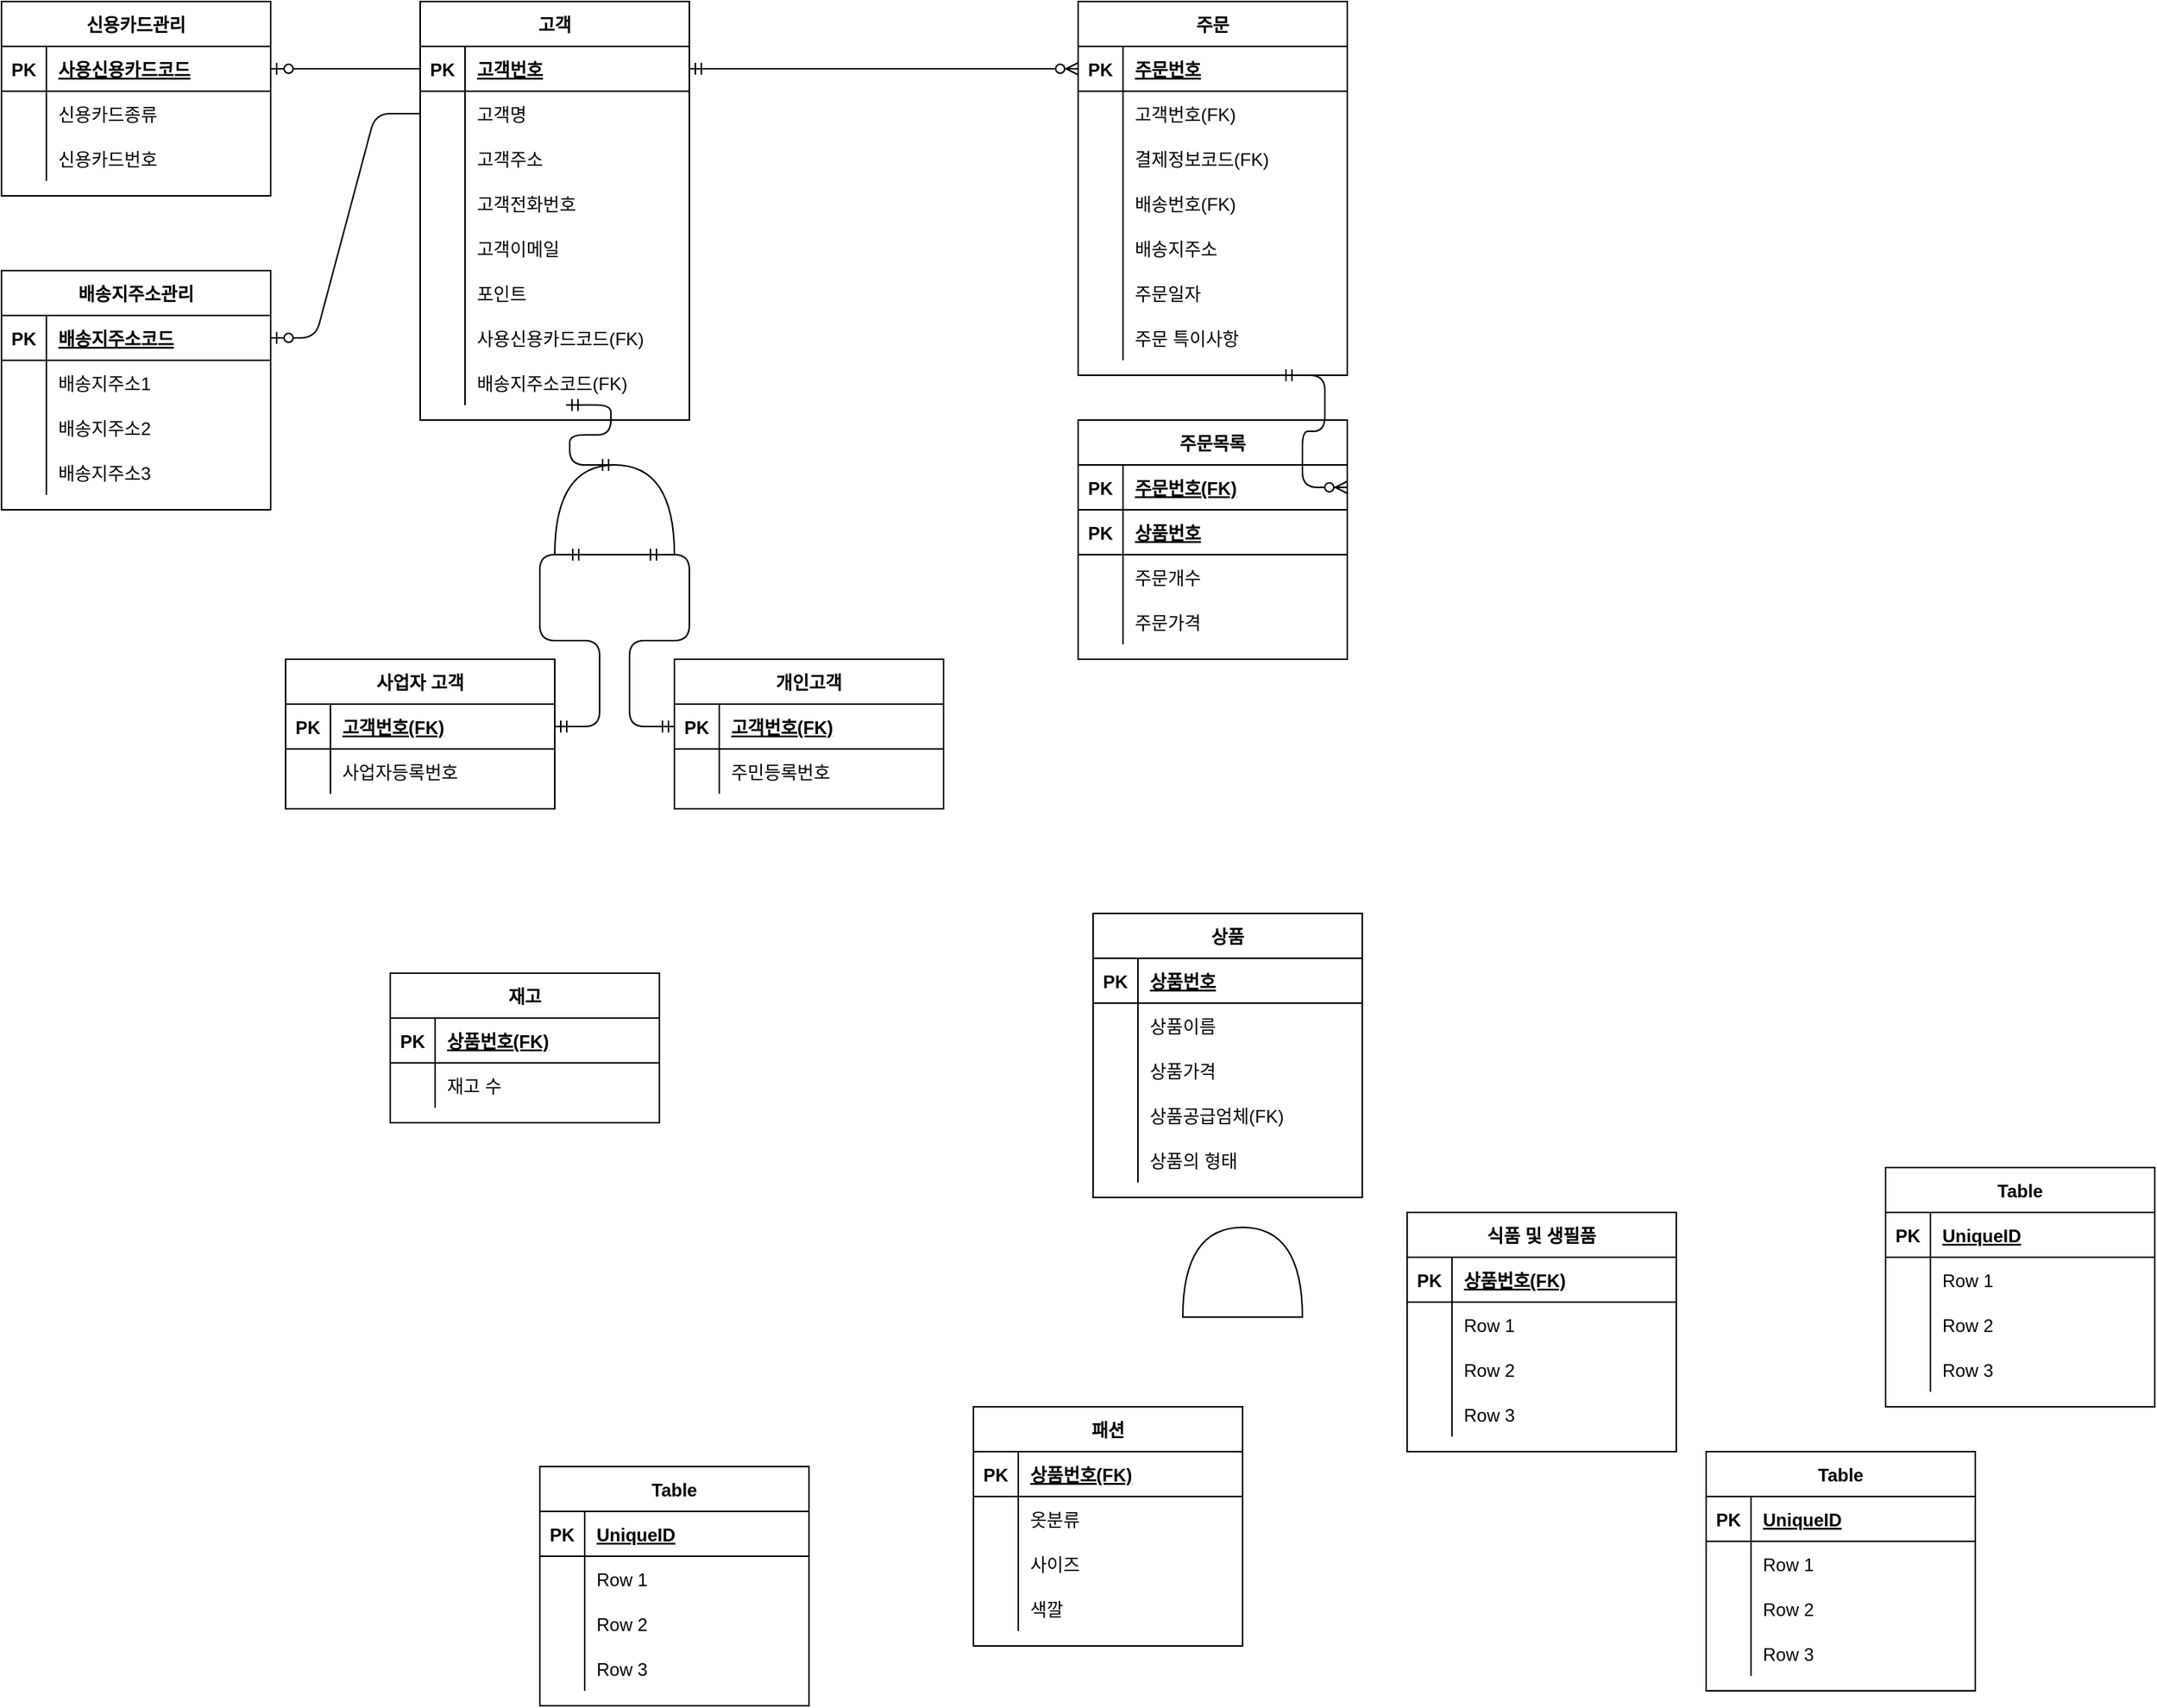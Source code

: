 <mxfile version="14.4.9" type="github">
  <diagram id="R2lEEEUBdFMjLlhIrx00" name="Page-1">
    <mxGraphModel dx="2031" dy="1183" grid="1" gridSize="10" guides="1" tooltips="1" connect="1" arrows="1" fold="1" page="1" pageScale="1" pageWidth="2000" pageHeight="2000" math="0" shadow="0" extFonts="Permanent Marker^https://fonts.googleapis.com/css?family=Permanent+Marker">
      <root>
        <mxCell id="0" />
        <mxCell id="1" parent="0" />
        <mxCell id="BWCBT2D36AkRkxdC_NX2-1" value="고객" style="shape=table;startSize=30;container=1;collapsible=1;childLayout=tableLayout;fixedRows=1;rowLines=0;fontStyle=1;align=center;resizeLast=1;" vertex="1" parent="1">
          <mxGeometry x="410" y="120" width="180" height="280" as="geometry" />
        </mxCell>
        <mxCell id="BWCBT2D36AkRkxdC_NX2-2" value="" style="shape=partialRectangle;collapsible=0;dropTarget=0;pointerEvents=0;fillColor=none;top=0;left=0;bottom=1;right=0;points=[[0,0.5],[1,0.5]];portConstraint=eastwest;" vertex="1" parent="BWCBT2D36AkRkxdC_NX2-1">
          <mxGeometry y="30" width="180" height="30" as="geometry" />
        </mxCell>
        <mxCell id="BWCBT2D36AkRkxdC_NX2-3" value="PK" style="shape=partialRectangle;connectable=0;fillColor=none;top=0;left=0;bottom=0;right=0;fontStyle=1;overflow=hidden;" vertex="1" parent="BWCBT2D36AkRkxdC_NX2-2">
          <mxGeometry width="30" height="30" as="geometry" />
        </mxCell>
        <mxCell id="BWCBT2D36AkRkxdC_NX2-4" value="고객번호" style="shape=partialRectangle;connectable=0;fillColor=none;top=0;left=0;bottom=0;right=0;align=left;spacingLeft=6;fontStyle=5;overflow=hidden;" vertex="1" parent="BWCBT2D36AkRkxdC_NX2-2">
          <mxGeometry x="30" width="150" height="30" as="geometry" />
        </mxCell>
        <mxCell id="BWCBT2D36AkRkxdC_NX2-5" value="" style="shape=partialRectangle;collapsible=0;dropTarget=0;pointerEvents=0;fillColor=none;top=0;left=0;bottom=0;right=0;points=[[0,0.5],[1,0.5]];portConstraint=eastwest;" vertex="1" parent="BWCBT2D36AkRkxdC_NX2-1">
          <mxGeometry y="60" width="180" height="30" as="geometry" />
        </mxCell>
        <mxCell id="BWCBT2D36AkRkxdC_NX2-6" value="" style="shape=partialRectangle;connectable=0;fillColor=none;top=0;left=0;bottom=0;right=0;editable=1;overflow=hidden;" vertex="1" parent="BWCBT2D36AkRkxdC_NX2-5">
          <mxGeometry width="30" height="30" as="geometry" />
        </mxCell>
        <mxCell id="BWCBT2D36AkRkxdC_NX2-7" value="고객명" style="shape=partialRectangle;connectable=0;fillColor=none;top=0;left=0;bottom=0;right=0;align=left;spacingLeft=6;overflow=hidden;" vertex="1" parent="BWCBT2D36AkRkxdC_NX2-5">
          <mxGeometry x="30" width="150" height="30" as="geometry" />
        </mxCell>
        <mxCell id="BWCBT2D36AkRkxdC_NX2-8" value="" style="shape=partialRectangle;collapsible=0;dropTarget=0;pointerEvents=0;fillColor=none;top=0;left=0;bottom=0;right=0;points=[[0,0.5],[1,0.5]];portConstraint=eastwest;" vertex="1" parent="BWCBT2D36AkRkxdC_NX2-1">
          <mxGeometry y="90" width="180" height="30" as="geometry" />
        </mxCell>
        <mxCell id="BWCBT2D36AkRkxdC_NX2-9" value="" style="shape=partialRectangle;connectable=0;fillColor=none;top=0;left=0;bottom=0;right=0;editable=1;overflow=hidden;" vertex="1" parent="BWCBT2D36AkRkxdC_NX2-8">
          <mxGeometry width="30" height="30" as="geometry" />
        </mxCell>
        <mxCell id="BWCBT2D36AkRkxdC_NX2-10" value="고객주소" style="shape=partialRectangle;connectable=0;fillColor=none;top=0;left=0;bottom=0;right=0;align=left;spacingLeft=6;overflow=hidden;" vertex="1" parent="BWCBT2D36AkRkxdC_NX2-8">
          <mxGeometry x="30" width="150" height="30" as="geometry" />
        </mxCell>
        <mxCell id="BWCBT2D36AkRkxdC_NX2-11" value="" style="shape=partialRectangle;collapsible=0;dropTarget=0;pointerEvents=0;fillColor=none;top=0;left=0;bottom=0;right=0;points=[[0,0.5],[1,0.5]];portConstraint=eastwest;" vertex="1" parent="BWCBT2D36AkRkxdC_NX2-1">
          <mxGeometry y="120" width="180" height="30" as="geometry" />
        </mxCell>
        <mxCell id="BWCBT2D36AkRkxdC_NX2-12" value="" style="shape=partialRectangle;connectable=0;fillColor=none;top=0;left=0;bottom=0;right=0;editable=1;overflow=hidden;" vertex="1" parent="BWCBT2D36AkRkxdC_NX2-11">
          <mxGeometry width="30" height="30" as="geometry" />
        </mxCell>
        <mxCell id="BWCBT2D36AkRkxdC_NX2-13" value="고객전화번호" style="shape=partialRectangle;connectable=0;fillColor=none;top=0;left=0;bottom=0;right=0;align=left;spacingLeft=6;overflow=hidden;" vertex="1" parent="BWCBT2D36AkRkxdC_NX2-11">
          <mxGeometry x="30" width="150" height="30" as="geometry" />
        </mxCell>
        <mxCell id="BWCBT2D36AkRkxdC_NX2-23" style="shape=partialRectangle;collapsible=0;dropTarget=0;pointerEvents=0;fillColor=none;top=0;left=0;bottom=0;right=0;points=[[0,0.5],[1,0.5]];portConstraint=eastwest;" vertex="1" parent="BWCBT2D36AkRkxdC_NX2-1">
          <mxGeometry y="150" width="180" height="30" as="geometry" />
        </mxCell>
        <mxCell id="BWCBT2D36AkRkxdC_NX2-24" style="shape=partialRectangle;connectable=0;fillColor=none;top=0;left=0;bottom=0;right=0;editable=1;overflow=hidden;" vertex="1" parent="BWCBT2D36AkRkxdC_NX2-23">
          <mxGeometry width="30" height="30" as="geometry" />
        </mxCell>
        <mxCell id="BWCBT2D36AkRkxdC_NX2-25" value="고객이메일" style="shape=partialRectangle;connectable=0;fillColor=none;top=0;left=0;bottom=0;right=0;align=left;spacingLeft=6;overflow=hidden;" vertex="1" parent="BWCBT2D36AkRkxdC_NX2-23">
          <mxGeometry x="30" width="150" height="30" as="geometry" />
        </mxCell>
        <mxCell id="BWCBT2D36AkRkxdC_NX2-35" style="shape=partialRectangle;collapsible=0;dropTarget=0;pointerEvents=0;fillColor=none;top=0;left=0;bottom=0;right=0;points=[[0,0.5],[1,0.5]];portConstraint=eastwest;" vertex="1" parent="BWCBT2D36AkRkxdC_NX2-1">
          <mxGeometry y="180" width="180" height="30" as="geometry" />
        </mxCell>
        <mxCell id="BWCBT2D36AkRkxdC_NX2-36" style="shape=partialRectangle;connectable=0;fillColor=none;top=0;left=0;bottom=0;right=0;editable=1;overflow=hidden;" vertex="1" parent="BWCBT2D36AkRkxdC_NX2-35">
          <mxGeometry width="30" height="30" as="geometry" />
        </mxCell>
        <mxCell id="BWCBT2D36AkRkxdC_NX2-37" value="포인트" style="shape=partialRectangle;connectable=0;fillColor=none;top=0;left=0;bottom=0;right=0;align=left;spacingLeft=6;overflow=hidden;" vertex="1" parent="BWCBT2D36AkRkxdC_NX2-35">
          <mxGeometry x="30" width="150" height="30" as="geometry" />
        </mxCell>
        <mxCell id="BWCBT2D36AkRkxdC_NX2-32" style="shape=partialRectangle;collapsible=0;dropTarget=0;pointerEvents=0;fillColor=none;top=0;left=0;bottom=0;right=0;points=[[0,0.5],[1,0.5]];portConstraint=eastwest;" vertex="1" parent="BWCBT2D36AkRkxdC_NX2-1">
          <mxGeometry y="210" width="180" height="30" as="geometry" />
        </mxCell>
        <mxCell id="BWCBT2D36AkRkxdC_NX2-33" style="shape=partialRectangle;connectable=0;fillColor=none;top=0;left=0;bottom=0;right=0;editable=1;overflow=hidden;" vertex="1" parent="BWCBT2D36AkRkxdC_NX2-32">
          <mxGeometry width="30" height="30" as="geometry" />
        </mxCell>
        <mxCell id="BWCBT2D36AkRkxdC_NX2-34" value="사용신용카드코드(FK)" style="shape=partialRectangle;connectable=0;fillColor=none;top=0;left=0;bottom=0;right=0;align=left;spacingLeft=6;overflow=hidden;" vertex="1" parent="BWCBT2D36AkRkxdC_NX2-32">
          <mxGeometry x="30" width="150" height="30" as="geometry" />
        </mxCell>
        <mxCell id="BWCBT2D36AkRkxdC_NX2-29" style="shape=partialRectangle;collapsible=0;dropTarget=0;pointerEvents=0;fillColor=none;top=0;left=0;bottom=0;right=0;points=[[0,0.5],[1,0.5]];portConstraint=eastwest;" vertex="1" parent="BWCBT2D36AkRkxdC_NX2-1">
          <mxGeometry y="240" width="180" height="30" as="geometry" />
        </mxCell>
        <mxCell id="BWCBT2D36AkRkxdC_NX2-30" style="shape=partialRectangle;connectable=0;fillColor=none;top=0;left=0;bottom=0;right=0;editable=1;overflow=hidden;" vertex="1" parent="BWCBT2D36AkRkxdC_NX2-29">
          <mxGeometry width="30" height="30" as="geometry" />
        </mxCell>
        <mxCell id="BWCBT2D36AkRkxdC_NX2-31" value="배송지주소코드(FK)" style="shape=partialRectangle;connectable=0;fillColor=none;top=0;left=0;bottom=0;right=0;align=left;spacingLeft=6;overflow=hidden;" vertex="1" parent="BWCBT2D36AkRkxdC_NX2-29">
          <mxGeometry x="30" width="150" height="30" as="geometry" />
        </mxCell>
        <mxCell id="BWCBT2D36AkRkxdC_NX2-38" value="신용카드관리" style="shape=table;startSize=30;container=1;collapsible=1;childLayout=tableLayout;fixedRows=1;rowLines=0;fontStyle=1;align=center;resizeLast=1;" vertex="1" parent="1">
          <mxGeometry x="130" y="120" width="180" height="130" as="geometry" />
        </mxCell>
        <mxCell id="BWCBT2D36AkRkxdC_NX2-39" value="" style="shape=partialRectangle;collapsible=0;dropTarget=0;pointerEvents=0;fillColor=none;top=0;left=0;bottom=1;right=0;points=[[0,0.5],[1,0.5]];portConstraint=eastwest;" vertex="1" parent="BWCBT2D36AkRkxdC_NX2-38">
          <mxGeometry y="30" width="180" height="30" as="geometry" />
        </mxCell>
        <mxCell id="BWCBT2D36AkRkxdC_NX2-40" value="PK" style="shape=partialRectangle;connectable=0;fillColor=none;top=0;left=0;bottom=0;right=0;fontStyle=1;overflow=hidden;" vertex="1" parent="BWCBT2D36AkRkxdC_NX2-39">
          <mxGeometry width="30" height="30" as="geometry" />
        </mxCell>
        <mxCell id="BWCBT2D36AkRkxdC_NX2-41" value="사용신용카드코드" style="shape=partialRectangle;connectable=0;fillColor=none;top=0;left=0;bottom=0;right=0;align=left;spacingLeft=6;fontStyle=5;overflow=hidden;" vertex="1" parent="BWCBT2D36AkRkxdC_NX2-39">
          <mxGeometry x="30" width="150" height="30" as="geometry" />
        </mxCell>
        <mxCell id="BWCBT2D36AkRkxdC_NX2-42" value="" style="shape=partialRectangle;collapsible=0;dropTarget=0;pointerEvents=0;fillColor=none;top=0;left=0;bottom=0;right=0;points=[[0,0.5],[1,0.5]];portConstraint=eastwest;" vertex="1" parent="BWCBT2D36AkRkxdC_NX2-38">
          <mxGeometry y="60" width="180" height="30" as="geometry" />
        </mxCell>
        <mxCell id="BWCBT2D36AkRkxdC_NX2-43" value="" style="shape=partialRectangle;connectable=0;fillColor=none;top=0;left=0;bottom=0;right=0;editable=1;overflow=hidden;" vertex="1" parent="BWCBT2D36AkRkxdC_NX2-42">
          <mxGeometry width="30" height="30" as="geometry" />
        </mxCell>
        <mxCell id="BWCBT2D36AkRkxdC_NX2-44" value="신용카드종류" style="shape=partialRectangle;connectable=0;fillColor=none;top=0;left=0;bottom=0;right=0;align=left;spacingLeft=6;overflow=hidden;" vertex="1" parent="BWCBT2D36AkRkxdC_NX2-42">
          <mxGeometry x="30" width="150" height="30" as="geometry" />
        </mxCell>
        <mxCell id="BWCBT2D36AkRkxdC_NX2-45" value="" style="shape=partialRectangle;collapsible=0;dropTarget=0;pointerEvents=0;fillColor=none;top=0;left=0;bottom=0;right=0;points=[[0,0.5],[1,0.5]];portConstraint=eastwest;" vertex="1" parent="BWCBT2D36AkRkxdC_NX2-38">
          <mxGeometry y="90" width="180" height="30" as="geometry" />
        </mxCell>
        <mxCell id="BWCBT2D36AkRkxdC_NX2-46" value="" style="shape=partialRectangle;connectable=0;fillColor=none;top=0;left=0;bottom=0;right=0;editable=1;overflow=hidden;" vertex="1" parent="BWCBT2D36AkRkxdC_NX2-45">
          <mxGeometry width="30" height="30" as="geometry" />
        </mxCell>
        <mxCell id="BWCBT2D36AkRkxdC_NX2-47" value="신용카드번호" style="shape=partialRectangle;connectable=0;fillColor=none;top=0;left=0;bottom=0;right=0;align=left;spacingLeft=6;overflow=hidden;" vertex="1" parent="BWCBT2D36AkRkxdC_NX2-45">
          <mxGeometry x="30" width="150" height="30" as="geometry" />
        </mxCell>
        <mxCell id="BWCBT2D36AkRkxdC_NX2-52" value="배송지주소관리" style="shape=table;startSize=30;container=1;collapsible=1;childLayout=tableLayout;fixedRows=1;rowLines=0;fontStyle=1;align=center;resizeLast=1;" vertex="1" parent="1">
          <mxGeometry x="130" y="300" width="180" height="160" as="geometry" />
        </mxCell>
        <mxCell id="BWCBT2D36AkRkxdC_NX2-53" value="" style="shape=partialRectangle;collapsible=0;dropTarget=0;pointerEvents=0;fillColor=none;top=0;left=0;bottom=1;right=0;points=[[0,0.5],[1,0.5]];portConstraint=eastwest;" vertex="1" parent="BWCBT2D36AkRkxdC_NX2-52">
          <mxGeometry y="30" width="180" height="30" as="geometry" />
        </mxCell>
        <mxCell id="BWCBT2D36AkRkxdC_NX2-54" value="PK" style="shape=partialRectangle;connectable=0;fillColor=none;top=0;left=0;bottom=0;right=0;fontStyle=1;overflow=hidden;" vertex="1" parent="BWCBT2D36AkRkxdC_NX2-53">
          <mxGeometry width="30" height="30" as="geometry" />
        </mxCell>
        <mxCell id="BWCBT2D36AkRkxdC_NX2-55" value="배송지주소코드" style="shape=partialRectangle;connectable=0;fillColor=none;top=0;left=0;bottom=0;right=0;align=left;spacingLeft=6;fontStyle=5;overflow=hidden;" vertex="1" parent="BWCBT2D36AkRkxdC_NX2-53">
          <mxGeometry x="30" width="150" height="30" as="geometry" />
        </mxCell>
        <mxCell id="BWCBT2D36AkRkxdC_NX2-56" value="" style="shape=partialRectangle;collapsible=0;dropTarget=0;pointerEvents=0;fillColor=none;top=0;left=0;bottom=0;right=0;points=[[0,0.5],[1,0.5]];portConstraint=eastwest;" vertex="1" parent="BWCBT2D36AkRkxdC_NX2-52">
          <mxGeometry y="60" width="180" height="30" as="geometry" />
        </mxCell>
        <mxCell id="BWCBT2D36AkRkxdC_NX2-57" value="" style="shape=partialRectangle;connectable=0;fillColor=none;top=0;left=0;bottom=0;right=0;editable=1;overflow=hidden;" vertex="1" parent="BWCBT2D36AkRkxdC_NX2-56">
          <mxGeometry width="30" height="30" as="geometry" />
        </mxCell>
        <mxCell id="BWCBT2D36AkRkxdC_NX2-58" value="배송지주소1" style="shape=partialRectangle;connectable=0;fillColor=none;top=0;left=0;bottom=0;right=0;align=left;spacingLeft=6;overflow=hidden;" vertex="1" parent="BWCBT2D36AkRkxdC_NX2-56">
          <mxGeometry x="30" width="150" height="30" as="geometry" />
        </mxCell>
        <mxCell id="BWCBT2D36AkRkxdC_NX2-59" value="" style="shape=partialRectangle;collapsible=0;dropTarget=0;pointerEvents=0;fillColor=none;top=0;left=0;bottom=0;right=0;points=[[0,0.5],[1,0.5]];portConstraint=eastwest;" vertex="1" parent="BWCBT2D36AkRkxdC_NX2-52">
          <mxGeometry y="90" width="180" height="30" as="geometry" />
        </mxCell>
        <mxCell id="BWCBT2D36AkRkxdC_NX2-60" value="" style="shape=partialRectangle;connectable=0;fillColor=none;top=0;left=0;bottom=0;right=0;editable=1;overflow=hidden;" vertex="1" parent="BWCBT2D36AkRkxdC_NX2-59">
          <mxGeometry width="30" height="30" as="geometry" />
        </mxCell>
        <mxCell id="BWCBT2D36AkRkxdC_NX2-61" value="배송지주소2" style="shape=partialRectangle;connectable=0;fillColor=none;top=0;left=0;bottom=0;right=0;align=left;spacingLeft=6;overflow=hidden;" vertex="1" parent="BWCBT2D36AkRkxdC_NX2-59">
          <mxGeometry x="30" width="150" height="30" as="geometry" />
        </mxCell>
        <mxCell id="BWCBT2D36AkRkxdC_NX2-62" value="" style="shape=partialRectangle;collapsible=0;dropTarget=0;pointerEvents=0;fillColor=none;top=0;left=0;bottom=0;right=0;points=[[0,0.5],[1,0.5]];portConstraint=eastwest;" vertex="1" parent="BWCBT2D36AkRkxdC_NX2-52">
          <mxGeometry y="120" width="180" height="30" as="geometry" />
        </mxCell>
        <mxCell id="BWCBT2D36AkRkxdC_NX2-63" value="" style="shape=partialRectangle;connectable=0;fillColor=none;top=0;left=0;bottom=0;right=0;editable=1;overflow=hidden;" vertex="1" parent="BWCBT2D36AkRkxdC_NX2-62">
          <mxGeometry width="30" height="30" as="geometry" />
        </mxCell>
        <mxCell id="BWCBT2D36AkRkxdC_NX2-64" value="배송지주소3" style="shape=partialRectangle;connectable=0;fillColor=none;top=0;left=0;bottom=0;right=0;align=left;spacingLeft=6;overflow=hidden;" vertex="1" parent="BWCBT2D36AkRkxdC_NX2-62">
          <mxGeometry x="30" width="150" height="30" as="geometry" />
        </mxCell>
        <mxCell id="BWCBT2D36AkRkxdC_NX2-65" value="" style="edgeStyle=entityRelationEdgeStyle;fontSize=12;html=1;endArrow=ERzeroToOne;endFill=1;entryX=1;entryY=0.5;entryDx=0;entryDy=0;exitX=0;exitY=0.5;exitDx=0;exitDy=0;" edge="1" parent="1" source="BWCBT2D36AkRkxdC_NX2-5" target="BWCBT2D36AkRkxdC_NX2-53">
          <mxGeometry width="100" height="100" relative="1" as="geometry">
            <mxPoint x="340" y="530" as="sourcePoint" />
            <mxPoint x="440" y="430" as="targetPoint" />
          </mxGeometry>
        </mxCell>
        <mxCell id="BWCBT2D36AkRkxdC_NX2-66" value="" style="edgeStyle=entityRelationEdgeStyle;fontSize=12;html=1;endArrow=ERzeroToOne;endFill=1;entryX=1;entryY=0.5;entryDx=0;entryDy=0;exitX=0;exitY=0.5;exitDx=0;exitDy=0;" edge="1" parent="1" source="BWCBT2D36AkRkxdC_NX2-2" target="BWCBT2D36AkRkxdC_NX2-39">
          <mxGeometry width="100" height="100" relative="1" as="geometry">
            <mxPoint x="750" y="470" as="sourcePoint" />
            <mxPoint x="850" y="370" as="targetPoint" />
          </mxGeometry>
        </mxCell>
        <mxCell id="BWCBT2D36AkRkxdC_NX2-67" value="" style="shape=or;whiteSpace=wrap;html=1;rotation=-90;" vertex="1" parent="1">
          <mxGeometry x="510" y="420" width="60" height="80" as="geometry" />
        </mxCell>
        <mxCell id="BWCBT2D36AkRkxdC_NX2-68" value="개인고객" style="shape=table;startSize=30;container=1;collapsible=1;childLayout=tableLayout;fixedRows=1;rowLines=0;fontStyle=1;align=center;resizeLast=1;" vertex="1" parent="1">
          <mxGeometry x="580" y="560" width="180" height="100" as="geometry" />
        </mxCell>
        <mxCell id="BWCBT2D36AkRkxdC_NX2-69" value="" style="shape=partialRectangle;collapsible=0;dropTarget=0;pointerEvents=0;fillColor=none;top=0;left=0;bottom=1;right=0;points=[[0,0.5],[1,0.5]];portConstraint=eastwest;" vertex="1" parent="BWCBT2D36AkRkxdC_NX2-68">
          <mxGeometry y="30" width="180" height="30" as="geometry" />
        </mxCell>
        <mxCell id="BWCBT2D36AkRkxdC_NX2-70" value="PK" style="shape=partialRectangle;connectable=0;fillColor=none;top=0;left=0;bottom=0;right=0;fontStyle=1;overflow=hidden;" vertex="1" parent="BWCBT2D36AkRkxdC_NX2-69">
          <mxGeometry width="30" height="30" as="geometry" />
        </mxCell>
        <mxCell id="BWCBT2D36AkRkxdC_NX2-71" value="고객번호(FK)" style="shape=partialRectangle;connectable=0;fillColor=none;top=0;left=0;bottom=0;right=0;align=left;spacingLeft=6;fontStyle=5;overflow=hidden;" vertex="1" parent="BWCBT2D36AkRkxdC_NX2-69">
          <mxGeometry x="30" width="150" height="30" as="geometry" />
        </mxCell>
        <mxCell id="BWCBT2D36AkRkxdC_NX2-72" value="" style="shape=partialRectangle;collapsible=0;dropTarget=0;pointerEvents=0;fillColor=none;top=0;left=0;bottom=0;right=0;points=[[0,0.5],[1,0.5]];portConstraint=eastwest;" vertex="1" parent="BWCBT2D36AkRkxdC_NX2-68">
          <mxGeometry y="60" width="180" height="30" as="geometry" />
        </mxCell>
        <mxCell id="BWCBT2D36AkRkxdC_NX2-73" value="" style="shape=partialRectangle;connectable=0;fillColor=none;top=0;left=0;bottom=0;right=0;editable=1;overflow=hidden;" vertex="1" parent="BWCBT2D36AkRkxdC_NX2-72">
          <mxGeometry width="30" height="30" as="geometry" />
        </mxCell>
        <mxCell id="BWCBT2D36AkRkxdC_NX2-74" value="주민등록번호" style="shape=partialRectangle;connectable=0;fillColor=none;top=0;left=0;bottom=0;right=0;align=left;spacingLeft=6;overflow=hidden;" vertex="1" parent="BWCBT2D36AkRkxdC_NX2-72">
          <mxGeometry x="30" width="150" height="30" as="geometry" />
        </mxCell>
        <mxCell id="BWCBT2D36AkRkxdC_NX2-81" value="사업자 고객" style="shape=table;startSize=30;container=1;collapsible=1;childLayout=tableLayout;fixedRows=1;rowLines=0;fontStyle=1;align=center;resizeLast=1;" vertex="1" parent="1">
          <mxGeometry x="320" y="560" width="180" height="100" as="geometry" />
        </mxCell>
        <mxCell id="BWCBT2D36AkRkxdC_NX2-82" value="" style="shape=partialRectangle;collapsible=0;dropTarget=0;pointerEvents=0;fillColor=none;top=0;left=0;bottom=1;right=0;points=[[0,0.5],[1,0.5]];portConstraint=eastwest;" vertex="1" parent="BWCBT2D36AkRkxdC_NX2-81">
          <mxGeometry y="30" width="180" height="30" as="geometry" />
        </mxCell>
        <mxCell id="BWCBT2D36AkRkxdC_NX2-83" value="PK" style="shape=partialRectangle;connectable=0;fillColor=none;top=0;left=0;bottom=0;right=0;fontStyle=1;overflow=hidden;" vertex="1" parent="BWCBT2D36AkRkxdC_NX2-82">
          <mxGeometry width="30" height="30" as="geometry" />
        </mxCell>
        <mxCell id="BWCBT2D36AkRkxdC_NX2-84" value="고객번호(FK)" style="shape=partialRectangle;connectable=0;fillColor=none;top=0;left=0;bottom=0;right=0;align=left;spacingLeft=6;fontStyle=5;overflow=hidden;" vertex="1" parent="BWCBT2D36AkRkxdC_NX2-82">
          <mxGeometry x="30" width="150" height="30" as="geometry" />
        </mxCell>
        <mxCell id="BWCBT2D36AkRkxdC_NX2-85" value="" style="shape=partialRectangle;collapsible=0;dropTarget=0;pointerEvents=0;fillColor=none;top=0;left=0;bottom=0;right=0;points=[[0,0.5],[1,0.5]];portConstraint=eastwest;" vertex="1" parent="BWCBT2D36AkRkxdC_NX2-81">
          <mxGeometry y="60" width="180" height="30" as="geometry" />
        </mxCell>
        <mxCell id="BWCBT2D36AkRkxdC_NX2-86" value="" style="shape=partialRectangle;connectable=0;fillColor=none;top=0;left=0;bottom=0;right=0;editable=1;overflow=hidden;" vertex="1" parent="BWCBT2D36AkRkxdC_NX2-85">
          <mxGeometry width="30" height="30" as="geometry" />
        </mxCell>
        <mxCell id="BWCBT2D36AkRkxdC_NX2-87" value="사업자등록번호" style="shape=partialRectangle;connectable=0;fillColor=none;top=0;left=0;bottom=0;right=0;align=left;spacingLeft=6;overflow=hidden;" vertex="1" parent="BWCBT2D36AkRkxdC_NX2-85">
          <mxGeometry x="30" width="150" height="30" as="geometry" />
        </mxCell>
        <mxCell id="BWCBT2D36AkRkxdC_NX2-95" value="" style="edgeStyle=entityRelationEdgeStyle;fontSize=12;html=1;endArrow=ERmandOne;startArrow=ERmandOne;exitX=1;exitY=0.5;exitDx=0;exitDy=0;entryX=0;entryY=0.25;entryDx=0;entryDy=0;entryPerimeter=0;" edge="1" parent="1" source="BWCBT2D36AkRkxdC_NX2-82" target="BWCBT2D36AkRkxdC_NX2-67">
          <mxGeometry width="100" height="100" relative="1" as="geometry">
            <mxPoint x="670" y="450" as="sourcePoint" />
            <mxPoint x="770" y="350" as="targetPoint" />
          </mxGeometry>
        </mxCell>
        <mxCell id="BWCBT2D36AkRkxdC_NX2-96" value="" style="edgeStyle=entityRelationEdgeStyle;fontSize=12;html=1;endArrow=ERmandOne;startArrow=ERmandOne;exitX=1;exitY=0.5;exitDx=0;exitDy=0;exitPerimeter=0;entryX=0.542;entryY=0.995;entryDx=0;entryDy=0;entryPerimeter=0;" edge="1" parent="1" source="BWCBT2D36AkRkxdC_NX2-67" target="BWCBT2D36AkRkxdC_NX2-29">
          <mxGeometry width="100" height="100" relative="1" as="geometry">
            <mxPoint x="630" y="440" as="sourcePoint" />
            <mxPoint x="535" y="375" as="targetPoint" />
          </mxGeometry>
        </mxCell>
        <mxCell id="BWCBT2D36AkRkxdC_NX2-97" value="" style="edgeStyle=entityRelationEdgeStyle;fontSize=12;html=1;endArrow=ERmandOne;startArrow=ERmandOne;exitX=0;exitY=0.5;exitDx=0;exitDy=0;entryX=0;entryY=0.75;entryDx=0;entryDy=0;entryPerimeter=0;" edge="1" parent="1" source="BWCBT2D36AkRkxdC_NX2-69" target="BWCBT2D36AkRkxdC_NX2-67">
          <mxGeometry width="100" height="100" relative="1" as="geometry">
            <mxPoint x="670" y="450" as="sourcePoint" />
            <mxPoint x="770" y="350" as="targetPoint" />
          </mxGeometry>
        </mxCell>
        <mxCell id="BWCBT2D36AkRkxdC_NX2-98" value="주문" style="shape=table;startSize=30;container=1;collapsible=1;childLayout=tableLayout;fixedRows=1;rowLines=0;fontStyle=1;align=center;resizeLast=1;" vertex="1" parent="1">
          <mxGeometry x="850" y="120" width="180" height="250" as="geometry" />
        </mxCell>
        <mxCell id="BWCBT2D36AkRkxdC_NX2-99" value="" style="shape=partialRectangle;collapsible=0;dropTarget=0;pointerEvents=0;fillColor=none;top=0;left=0;bottom=1;right=0;points=[[0,0.5],[1,0.5]];portConstraint=eastwest;" vertex="1" parent="BWCBT2D36AkRkxdC_NX2-98">
          <mxGeometry y="30" width="180" height="30" as="geometry" />
        </mxCell>
        <mxCell id="BWCBT2D36AkRkxdC_NX2-100" value="PK" style="shape=partialRectangle;connectable=0;fillColor=none;top=0;left=0;bottom=0;right=0;fontStyle=1;overflow=hidden;" vertex="1" parent="BWCBT2D36AkRkxdC_NX2-99">
          <mxGeometry width="30" height="30" as="geometry" />
        </mxCell>
        <mxCell id="BWCBT2D36AkRkxdC_NX2-101" value="주문번호" style="shape=partialRectangle;connectable=0;fillColor=none;top=0;left=0;bottom=0;right=0;align=left;spacingLeft=6;fontStyle=5;overflow=hidden;" vertex="1" parent="BWCBT2D36AkRkxdC_NX2-99">
          <mxGeometry x="30" width="150" height="30" as="geometry" />
        </mxCell>
        <mxCell id="BWCBT2D36AkRkxdC_NX2-102" value="" style="shape=partialRectangle;collapsible=0;dropTarget=0;pointerEvents=0;fillColor=none;top=0;left=0;bottom=0;right=0;points=[[0,0.5],[1,0.5]];portConstraint=eastwest;" vertex="1" parent="BWCBT2D36AkRkxdC_NX2-98">
          <mxGeometry y="60" width="180" height="30" as="geometry" />
        </mxCell>
        <mxCell id="BWCBT2D36AkRkxdC_NX2-103" value="" style="shape=partialRectangle;connectable=0;fillColor=none;top=0;left=0;bottom=0;right=0;editable=1;overflow=hidden;" vertex="1" parent="BWCBT2D36AkRkxdC_NX2-102">
          <mxGeometry width="30" height="30" as="geometry" />
        </mxCell>
        <mxCell id="BWCBT2D36AkRkxdC_NX2-104" value="고객번호(FK)" style="shape=partialRectangle;connectable=0;fillColor=none;top=0;left=0;bottom=0;right=0;align=left;spacingLeft=6;overflow=hidden;" vertex="1" parent="BWCBT2D36AkRkxdC_NX2-102">
          <mxGeometry x="30" width="150" height="30" as="geometry" />
        </mxCell>
        <mxCell id="BWCBT2D36AkRkxdC_NX2-105" value="" style="shape=partialRectangle;collapsible=0;dropTarget=0;pointerEvents=0;fillColor=none;top=0;left=0;bottom=0;right=0;points=[[0,0.5],[1,0.5]];portConstraint=eastwest;" vertex="1" parent="BWCBT2D36AkRkxdC_NX2-98">
          <mxGeometry y="90" width="180" height="30" as="geometry" />
        </mxCell>
        <mxCell id="BWCBT2D36AkRkxdC_NX2-106" value="" style="shape=partialRectangle;connectable=0;fillColor=none;top=0;left=0;bottom=0;right=0;editable=1;overflow=hidden;" vertex="1" parent="BWCBT2D36AkRkxdC_NX2-105">
          <mxGeometry width="30" height="30" as="geometry" />
        </mxCell>
        <mxCell id="BWCBT2D36AkRkxdC_NX2-107" value="결제정보코드(FK)" style="shape=partialRectangle;connectable=0;fillColor=none;top=0;left=0;bottom=0;right=0;align=left;spacingLeft=6;overflow=hidden;" vertex="1" parent="BWCBT2D36AkRkxdC_NX2-105">
          <mxGeometry x="30" width="150" height="30" as="geometry" />
        </mxCell>
        <mxCell id="BWCBT2D36AkRkxdC_NX2-108" value="" style="shape=partialRectangle;collapsible=0;dropTarget=0;pointerEvents=0;fillColor=none;top=0;left=0;bottom=0;right=0;points=[[0,0.5],[1,0.5]];portConstraint=eastwest;" vertex="1" parent="BWCBT2D36AkRkxdC_NX2-98">
          <mxGeometry y="120" width="180" height="30" as="geometry" />
        </mxCell>
        <mxCell id="BWCBT2D36AkRkxdC_NX2-109" value="" style="shape=partialRectangle;connectable=0;fillColor=none;top=0;left=0;bottom=0;right=0;editable=1;overflow=hidden;" vertex="1" parent="BWCBT2D36AkRkxdC_NX2-108">
          <mxGeometry width="30" height="30" as="geometry" />
        </mxCell>
        <mxCell id="BWCBT2D36AkRkxdC_NX2-110" value="배송번호(FK)" style="shape=partialRectangle;connectable=0;fillColor=none;top=0;left=0;bottom=0;right=0;align=left;spacingLeft=6;overflow=hidden;" vertex="1" parent="BWCBT2D36AkRkxdC_NX2-108">
          <mxGeometry x="30" width="150" height="30" as="geometry" />
        </mxCell>
        <mxCell id="BWCBT2D36AkRkxdC_NX2-133" style="shape=partialRectangle;collapsible=0;dropTarget=0;pointerEvents=0;fillColor=none;top=0;left=0;bottom=0;right=0;points=[[0,0.5],[1,0.5]];portConstraint=eastwest;" vertex="1" parent="BWCBT2D36AkRkxdC_NX2-98">
          <mxGeometry y="150" width="180" height="30" as="geometry" />
        </mxCell>
        <mxCell id="BWCBT2D36AkRkxdC_NX2-134" style="shape=partialRectangle;connectable=0;fillColor=none;top=0;left=0;bottom=0;right=0;editable=1;overflow=hidden;" vertex="1" parent="BWCBT2D36AkRkxdC_NX2-133">
          <mxGeometry width="30" height="30" as="geometry" />
        </mxCell>
        <mxCell id="BWCBT2D36AkRkxdC_NX2-135" value="배송지주소" style="shape=partialRectangle;connectable=0;fillColor=none;top=0;left=0;bottom=0;right=0;align=left;spacingLeft=6;overflow=hidden;" vertex="1" parent="BWCBT2D36AkRkxdC_NX2-133">
          <mxGeometry x="30" width="150" height="30" as="geometry" />
        </mxCell>
        <mxCell id="BWCBT2D36AkRkxdC_NX2-130" style="shape=partialRectangle;collapsible=0;dropTarget=0;pointerEvents=0;fillColor=none;top=0;left=0;bottom=0;right=0;points=[[0,0.5],[1,0.5]];portConstraint=eastwest;" vertex="1" parent="BWCBT2D36AkRkxdC_NX2-98">
          <mxGeometry y="180" width="180" height="30" as="geometry" />
        </mxCell>
        <mxCell id="BWCBT2D36AkRkxdC_NX2-131" style="shape=partialRectangle;connectable=0;fillColor=none;top=0;left=0;bottom=0;right=0;editable=1;overflow=hidden;" vertex="1" parent="BWCBT2D36AkRkxdC_NX2-130">
          <mxGeometry width="30" height="30" as="geometry" />
        </mxCell>
        <mxCell id="BWCBT2D36AkRkxdC_NX2-132" value="주문일자" style="shape=partialRectangle;connectable=0;fillColor=none;top=0;left=0;bottom=0;right=0;align=left;spacingLeft=6;overflow=hidden;" vertex="1" parent="BWCBT2D36AkRkxdC_NX2-130">
          <mxGeometry x="30" width="150" height="30" as="geometry" />
        </mxCell>
        <mxCell id="BWCBT2D36AkRkxdC_NX2-151" style="shape=partialRectangle;collapsible=0;dropTarget=0;pointerEvents=0;fillColor=none;top=0;left=0;bottom=0;right=0;points=[[0,0.5],[1,0.5]];portConstraint=eastwest;" vertex="1" parent="BWCBT2D36AkRkxdC_NX2-98">
          <mxGeometry y="210" width="180" height="30" as="geometry" />
        </mxCell>
        <mxCell id="BWCBT2D36AkRkxdC_NX2-152" style="shape=partialRectangle;connectable=0;fillColor=none;top=0;left=0;bottom=0;right=0;editable=1;overflow=hidden;" vertex="1" parent="BWCBT2D36AkRkxdC_NX2-151">
          <mxGeometry width="30" height="30" as="geometry" />
        </mxCell>
        <mxCell id="BWCBT2D36AkRkxdC_NX2-153" value="주문 특이사항" style="shape=partialRectangle;connectable=0;fillColor=none;top=0;left=0;bottom=0;right=0;align=left;spacingLeft=6;overflow=hidden;" vertex="1" parent="BWCBT2D36AkRkxdC_NX2-151">
          <mxGeometry x="30" width="150" height="30" as="geometry" />
        </mxCell>
        <mxCell id="BWCBT2D36AkRkxdC_NX2-111" value="주문목록" style="shape=table;startSize=30;container=1;collapsible=1;childLayout=tableLayout;fixedRows=1;rowLines=0;fontStyle=1;align=center;resizeLast=1;" vertex="1" parent="1">
          <mxGeometry x="850" y="400" width="180" height="160" as="geometry" />
        </mxCell>
        <mxCell id="BWCBT2D36AkRkxdC_NX2-112" value="" style="shape=partialRectangle;collapsible=0;dropTarget=0;pointerEvents=0;fillColor=none;top=0;left=0;bottom=1;right=0;points=[[0,0.5],[1,0.5]];portConstraint=eastwest;" vertex="1" parent="BWCBT2D36AkRkxdC_NX2-111">
          <mxGeometry y="30" width="180" height="30" as="geometry" />
        </mxCell>
        <mxCell id="BWCBT2D36AkRkxdC_NX2-113" value="PK" style="shape=partialRectangle;connectable=0;fillColor=none;top=0;left=0;bottom=0;right=0;fontStyle=1;overflow=hidden;" vertex="1" parent="BWCBT2D36AkRkxdC_NX2-112">
          <mxGeometry width="30" height="30" as="geometry" />
        </mxCell>
        <mxCell id="BWCBT2D36AkRkxdC_NX2-114" value="주문번호(FK)" style="shape=partialRectangle;connectable=0;fillColor=none;top=0;left=0;bottom=0;right=0;align=left;spacingLeft=6;fontStyle=5;overflow=hidden;" vertex="1" parent="BWCBT2D36AkRkxdC_NX2-112">
          <mxGeometry x="30" width="150" height="30" as="geometry" />
        </mxCell>
        <mxCell id="BWCBT2D36AkRkxdC_NX2-127" style="shape=partialRectangle;collapsible=0;dropTarget=0;pointerEvents=0;fillColor=none;top=0;left=0;bottom=1;right=0;points=[[0,0.5],[1,0.5]];portConstraint=eastwest;" vertex="1" parent="BWCBT2D36AkRkxdC_NX2-111">
          <mxGeometry y="60" width="180" height="30" as="geometry" />
        </mxCell>
        <mxCell id="BWCBT2D36AkRkxdC_NX2-128" value="PK" style="shape=partialRectangle;connectable=0;fillColor=none;top=0;left=0;bottom=0;right=0;fontStyle=1;overflow=hidden;" vertex="1" parent="BWCBT2D36AkRkxdC_NX2-127">
          <mxGeometry width="30" height="30" as="geometry" />
        </mxCell>
        <mxCell id="BWCBT2D36AkRkxdC_NX2-129" value="상품번호" style="shape=partialRectangle;connectable=0;fillColor=none;top=0;left=0;bottom=0;right=0;align=left;spacingLeft=6;fontStyle=5;overflow=hidden;" vertex="1" parent="BWCBT2D36AkRkxdC_NX2-127">
          <mxGeometry x="30" width="150" height="30" as="geometry" />
        </mxCell>
        <mxCell id="BWCBT2D36AkRkxdC_NX2-115" value="" style="shape=partialRectangle;collapsible=0;dropTarget=0;pointerEvents=0;fillColor=none;top=0;left=0;bottom=0;right=0;points=[[0,0.5],[1,0.5]];portConstraint=eastwest;" vertex="1" parent="BWCBT2D36AkRkxdC_NX2-111">
          <mxGeometry y="90" width="180" height="30" as="geometry" />
        </mxCell>
        <mxCell id="BWCBT2D36AkRkxdC_NX2-116" value="" style="shape=partialRectangle;connectable=0;fillColor=none;top=0;left=0;bottom=0;right=0;editable=1;overflow=hidden;" vertex="1" parent="BWCBT2D36AkRkxdC_NX2-115">
          <mxGeometry width="30" height="30" as="geometry" />
        </mxCell>
        <mxCell id="BWCBT2D36AkRkxdC_NX2-117" value="주문개수" style="shape=partialRectangle;connectable=0;fillColor=none;top=0;left=0;bottom=0;right=0;align=left;spacingLeft=6;overflow=hidden;" vertex="1" parent="BWCBT2D36AkRkxdC_NX2-115">
          <mxGeometry x="30" width="150" height="30" as="geometry" />
        </mxCell>
        <mxCell id="BWCBT2D36AkRkxdC_NX2-118" value="" style="shape=partialRectangle;collapsible=0;dropTarget=0;pointerEvents=0;fillColor=none;top=0;left=0;bottom=0;right=0;points=[[0,0.5],[1,0.5]];portConstraint=eastwest;" vertex="1" parent="BWCBT2D36AkRkxdC_NX2-111">
          <mxGeometry y="120" width="180" height="30" as="geometry" />
        </mxCell>
        <mxCell id="BWCBT2D36AkRkxdC_NX2-119" value="" style="shape=partialRectangle;connectable=0;fillColor=none;top=0;left=0;bottom=0;right=0;editable=1;overflow=hidden;" vertex="1" parent="BWCBT2D36AkRkxdC_NX2-118">
          <mxGeometry width="30" height="30" as="geometry" />
        </mxCell>
        <mxCell id="BWCBT2D36AkRkxdC_NX2-120" value="주문가격" style="shape=partialRectangle;connectable=0;fillColor=none;top=0;left=0;bottom=0;right=0;align=left;spacingLeft=6;overflow=hidden;" vertex="1" parent="BWCBT2D36AkRkxdC_NX2-118">
          <mxGeometry x="30" width="150" height="30" as="geometry" />
        </mxCell>
        <mxCell id="BWCBT2D36AkRkxdC_NX2-136" value="" style="edgeStyle=entityRelationEdgeStyle;fontSize=12;html=1;endArrow=ERzeroToMany;startArrow=ERmandOne;entryX=0;entryY=0.5;entryDx=0;entryDy=0;exitX=1;exitY=0.5;exitDx=0;exitDy=0;" edge="1" parent="1" source="BWCBT2D36AkRkxdC_NX2-2" target="BWCBT2D36AkRkxdC_NX2-99">
          <mxGeometry width="100" height="100" relative="1" as="geometry">
            <mxPoint x="650" y="290" as="sourcePoint" />
            <mxPoint x="750" y="190" as="targetPoint" />
          </mxGeometry>
        </mxCell>
        <mxCell id="BWCBT2D36AkRkxdC_NX2-137" value="" style="edgeStyle=entityRelationEdgeStyle;fontSize=12;html=1;endArrow=ERzeroToMany;startArrow=ERmandOne;entryX=1;entryY=0.5;entryDx=0;entryDy=0;exitX=0.75;exitY=1;exitDx=0;exitDy=0;" edge="1" parent="1" source="BWCBT2D36AkRkxdC_NX2-98" target="BWCBT2D36AkRkxdC_NX2-112">
          <mxGeometry width="100" height="100" relative="1" as="geometry">
            <mxPoint x="970" y="340" as="sourcePoint" />
            <mxPoint x="1060" y="500" as="targetPoint" />
          </mxGeometry>
        </mxCell>
        <mxCell id="BWCBT2D36AkRkxdC_NX2-138" value="재고" style="shape=table;startSize=30;container=1;collapsible=1;childLayout=tableLayout;fixedRows=1;rowLines=0;fontStyle=1;align=center;resizeLast=1;" vertex="1" parent="1">
          <mxGeometry x="390" y="770" width="180" height="100" as="geometry" />
        </mxCell>
        <mxCell id="BWCBT2D36AkRkxdC_NX2-139" value="" style="shape=partialRectangle;collapsible=0;dropTarget=0;pointerEvents=0;fillColor=none;top=0;left=0;bottom=1;right=0;points=[[0,0.5],[1,0.5]];portConstraint=eastwest;" vertex="1" parent="BWCBT2D36AkRkxdC_NX2-138">
          <mxGeometry y="30" width="180" height="30" as="geometry" />
        </mxCell>
        <mxCell id="BWCBT2D36AkRkxdC_NX2-140" value="PK" style="shape=partialRectangle;connectable=0;fillColor=none;top=0;left=0;bottom=0;right=0;fontStyle=1;overflow=hidden;" vertex="1" parent="BWCBT2D36AkRkxdC_NX2-139">
          <mxGeometry width="30" height="30" as="geometry" />
        </mxCell>
        <mxCell id="BWCBT2D36AkRkxdC_NX2-141" value="상품번호(FK)" style="shape=partialRectangle;connectable=0;fillColor=none;top=0;left=0;bottom=0;right=0;align=left;spacingLeft=6;fontStyle=5;overflow=hidden;" vertex="1" parent="BWCBT2D36AkRkxdC_NX2-139">
          <mxGeometry x="30" width="150" height="30" as="geometry" />
        </mxCell>
        <mxCell id="BWCBT2D36AkRkxdC_NX2-142" value="" style="shape=partialRectangle;collapsible=0;dropTarget=0;pointerEvents=0;fillColor=none;top=0;left=0;bottom=0;right=0;points=[[0,0.5],[1,0.5]];portConstraint=eastwest;" vertex="1" parent="BWCBT2D36AkRkxdC_NX2-138">
          <mxGeometry y="60" width="180" height="30" as="geometry" />
        </mxCell>
        <mxCell id="BWCBT2D36AkRkxdC_NX2-143" value="" style="shape=partialRectangle;connectable=0;fillColor=none;top=0;left=0;bottom=0;right=0;editable=1;overflow=hidden;" vertex="1" parent="BWCBT2D36AkRkxdC_NX2-142">
          <mxGeometry width="30" height="30" as="geometry" />
        </mxCell>
        <mxCell id="BWCBT2D36AkRkxdC_NX2-144" value="재고 수" style="shape=partialRectangle;connectable=0;fillColor=none;top=0;left=0;bottom=0;right=0;align=left;spacingLeft=6;overflow=hidden;" vertex="1" parent="BWCBT2D36AkRkxdC_NX2-142">
          <mxGeometry x="30" width="150" height="30" as="geometry" />
        </mxCell>
        <mxCell id="BWCBT2D36AkRkxdC_NX2-154" value="상품" style="shape=table;startSize=30;container=1;collapsible=1;childLayout=tableLayout;fixedRows=1;rowLines=0;fontStyle=1;align=center;resizeLast=1;" vertex="1" parent="1">
          <mxGeometry x="860" y="730" width="180" height="190" as="geometry" />
        </mxCell>
        <mxCell id="BWCBT2D36AkRkxdC_NX2-155" value="" style="shape=partialRectangle;collapsible=0;dropTarget=0;pointerEvents=0;fillColor=none;top=0;left=0;bottom=1;right=0;points=[[0,0.5],[1,0.5]];portConstraint=eastwest;" vertex="1" parent="BWCBT2D36AkRkxdC_NX2-154">
          <mxGeometry y="30" width="180" height="30" as="geometry" />
        </mxCell>
        <mxCell id="BWCBT2D36AkRkxdC_NX2-156" value="PK" style="shape=partialRectangle;connectable=0;fillColor=none;top=0;left=0;bottom=0;right=0;fontStyle=1;overflow=hidden;" vertex="1" parent="BWCBT2D36AkRkxdC_NX2-155">
          <mxGeometry width="30" height="30" as="geometry" />
        </mxCell>
        <mxCell id="BWCBT2D36AkRkxdC_NX2-157" value="상품번호" style="shape=partialRectangle;connectable=0;fillColor=none;top=0;left=0;bottom=0;right=0;align=left;spacingLeft=6;fontStyle=5;overflow=hidden;" vertex="1" parent="BWCBT2D36AkRkxdC_NX2-155">
          <mxGeometry x="30" width="150" height="30" as="geometry" />
        </mxCell>
        <mxCell id="BWCBT2D36AkRkxdC_NX2-158" value="" style="shape=partialRectangle;collapsible=0;dropTarget=0;pointerEvents=0;fillColor=none;top=0;left=0;bottom=0;right=0;points=[[0,0.5],[1,0.5]];portConstraint=eastwest;" vertex="1" parent="BWCBT2D36AkRkxdC_NX2-154">
          <mxGeometry y="60" width="180" height="30" as="geometry" />
        </mxCell>
        <mxCell id="BWCBT2D36AkRkxdC_NX2-159" value="" style="shape=partialRectangle;connectable=0;fillColor=none;top=0;left=0;bottom=0;right=0;editable=1;overflow=hidden;" vertex="1" parent="BWCBT2D36AkRkxdC_NX2-158">
          <mxGeometry width="30" height="30" as="geometry" />
        </mxCell>
        <mxCell id="BWCBT2D36AkRkxdC_NX2-160" value="상품이름" style="shape=partialRectangle;connectable=0;fillColor=none;top=0;left=0;bottom=0;right=0;align=left;spacingLeft=6;overflow=hidden;" vertex="1" parent="BWCBT2D36AkRkxdC_NX2-158">
          <mxGeometry x="30" width="150" height="30" as="geometry" />
        </mxCell>
        <mxCell id="BWCBT2D36AkRkxdC_NX2-235" style="shape=partialRectangle;collapsible=0;dropTarget=0;pointerEvents=0;fillColor=none;top=0;left=0;bottom=0;right=0;points=[[0,0.5],[1,0.5]];portConstraint=eastwest;" vertex="1" parent="BWCBT2D36AkRkxdC_NX2-154">
          <mxGeometry y="90" width="180" height="30" as="geometry" />
        </mxCell>
        <mxCell id="BWCBT2D36AkRkxdC_NX2-236" style="shape=partialRectangle;connectable=0;fillColor=none;top=0;left=0;bottom=0;right=0;editable=1;overflow=hidden;" vertex="1" parent="BWCBT2D36AkRkxdC_NX2-235">
          <mxGeometry width="30" height="30" as="geometry" />
        </mxCell>
        <mxCell id="BWCBT2D36AkRkxdC_NX2-237" value="상품가격" style="shape=partialRectangle;connectable=0;fillColor=none;top=0;left=0;bottom=0;right=0;align=left;spacingLeft=6;overflow=hidden;" vertex="1" parent="BWCBT2D36AkRkxdC_NX2-235">
          <mxGeometry x="30" width="150" height="30" as="geometry" />
        </mxCell>
        <mxCell id="BWCBT2D36AkRkxdC_NX2-161" value="" style="shape=partialRectangle;collapsible=0;dropTarget=0;pointerEvents=0;fillColor=none;top=0;left=0;bottom=0;right=0;points=[[0,0.5],[1,0.5]];portConstraint=eastwest;" vertex="1" parent="BWCBT2D36AkRkxdC_NX2-154">
          <mxGeometry y="120" width="180" height="30" as="geometry" />
        </mxCell>
        <mxCell id="BWCBT2D36AkRkxdC_NX2-162" value="" style="shape=partialRectangle;connectable=0;fillColor=none;top=0;left=0;bottom=0;right=0;editable=1;overflow=hidden;" vertex="1" parent="BWCBT2D36AkRkxdC_NX2-161">
          <mxGeometry width="30" height="30" as="geometry" />
        </mxCell>
        <mxCell id="BWCBT2D36AkRkxdC_NX2-163" value="상품공급엄체(FK)" style="shape=partialRectangle;connectable=0;fillColor=none;top=0;left=0;bottom=0;right=0;align=left;spacingLeft=6;overflow=hidden;" vertex="1" parent="BWCBT2D36AkRkxdC_NX2-161">
          <mxGeometry x="30" width="150" height="30" as="geometry" />
        </mxCell>
        <mxCell id="BWCBT2D36AkRkxdC_NX2-164" value="" style="shape=partialRectangle;collapsible=0;dropTarget=0;pointerEvents=0;fillColor=none;top=0;left=0;bottom=0;right=0;points=[[0,0.5],[1,0.5]];portConstraint=eastwest;" vertex="1" parent="BWCBT2D36AkRkxdC_NX2-154">
          <mxGeometry y="150" width="180" height="30" as="geometry" />
        </mxCell>
        <mxCell id="BWCBT2D36AkRkxdC_NX2-165" value="" style="shape=partialRectangle;connectable=0;fillColor=none;top=0;left=0;bottom=0;right=0;editable=1;overflow=hidden;" vertex="1" parent="BWCBT2D36AkRkxdC_NX2-164">
          <mxGeometry width="30" height="30" as="geometry" />
        </mxCell>
        <mxCell id="BWCBT2D36AkRkxdC_NX2-166" value="상품의 형태" style="shape=partialRectangle;connectable=0;fillColor=none;top=0;left=0;bottom=0;right=0;align=left;spacingLeft=6;overflow=hidden;" vertex="1" parent="BWCBT2D36AkRkxdC_NX2-164">
          <mxGeometry x="30" width="150" height="30" as="geometry" />
        </mxCell>
        <mxCell id="BWCBT2D36AkRkxdC_NX2-168" value="" style="shape=or;whiteSpace=wrap;html=1;rotation=-90;" vertex="1" parent="1">
          <mxGeometry x="930" y="930" width="60" height="80" as="geometry" />
        </mxCell>
        <mxCell id="BWCBT2D36AkRkxdC_NX2-169" value="식품 및 생필품" style="shape=table;startSize=30;container=1;collapsible=1;childLayout=tableLayout;fixedRows=1;rowLines=0;fontStyle=1;align=center;resizeLast=1;" vertex="1" parent="1">
          <mxGeometry x="1070" y="930" width="180" height="160" as="geometry" />
        </mxCell>
        <mxCell id="BWCBT2D36AkRkxdC_NX2-170" value="" style="shape=partialRectangle;collapsible=0;dropTarget=0;pointerEvents=0;fillColor=none;top=0;left=0;bottom=1;right=0;points=[[0,0.5],[1,0.5]];portConstraint=eastwest;" vertex="1" parent="BWCBT2D36AkRkxdC_NX2-169">
          <mxGeometry y="30" width="180" height="30" as="geometry" />
        </mxCell>
        <mxCell id="BWCBT2D36AkRkxdC_NX2-171" value="PK" style="shape=partialRectangle;connectable=0;fillColor=none;top=0;left=0;bottom=0;right=0;fontStyle=1;overflow=hidden;" vertex="1" parent="BWCBT2D36AkRkxdC_NX2-170">
          <mxGeometry width="30" height="30" as="geometry" />
        </mxCell>
        <mxCell id="BWCBT2D36AkRkxdC_NX2-172" value="상품번호(FK)" style="shape=partialRectangle;connectable=0;fillColor=none;top=0;left=0;bottom=0;right=0;align=left;spacingLeft=6;fontStyle=5;overflow=hidden;" vertex="1" parent="BWCBT2D36AkRkxdC_NX2-170">
          <mxGeometry x="30" width="150" height="30" as="geometry" />
        </mxCell>
        <mxCell id="BWCBT2D36AkRkxdC_NX2-173" value="" style="shape=partialRectangle;collapsible=0;dropTarget=0;pointerEvents=0;fillColor=none;top=0;left=0;bottom=0;right=0;points=[[0,0.5],[1,0.5]];portConstraint=eastwest;" vertex="1" parent="BWCBT2D36AkRkxdC_NX2-169">
          <mxGeometry y="60" width="180" height="30" as="geometry" />
        </mxCell>
        <mxCell id="BWCBT2D36AkRkxdC_NX2-174" value="" style="shape=partialRectangle;connectable=0;fillColor=none;top=0;left=0;bottom=0;right=0;editable=1;overflow=hidden;" vertex="1" parent="BWCBT2D36AkRkxdC_NX2-173">
          <mxGeometry width="30" height="30" as="geometry" />
        </mxCell>
        <mxCell id="BWCBT2D36AkRkxdC_NX2-175" value="Row 1" style="shape=partialRectangle;connectable=0;fillColor=none;top=0;left=0;bottom=0;right=0;align=left;spacingLeft=6;overflow=hidden;" vertex="1" parent="BWCBT2D36AkRkxdC_NX2-173">
          <mxGeometry x="30" width="150" height="30" as="geometry" />
        </mxCell>
        <mxCell id="BWCBT2D36AkRkxdC_NX2-176" value="" style="shape=partialRectangle;collapsible=0;dropTarget=0;pointerEvents=0;fillColor=none;top=0;left=0;bottom=0;right=0;points=[[0,0.5],[1,0.5]];portConstraint=eastwest;" vertex="1" parent="BWCBT2D36AkRkxdC_NX2-169">
          <mxGeometry y="90" width="180" height="30" as="geometry" />
        </mxCell>
        <mxCell id="BWCBT2D36AkRkxdC_NX2-177" value="" style="shape=partialRectangle;connectable=0;fillColor=none;top=0;left=0;bottom=0;right=0;editable=1;overflow=hidden;" vertex="1" parent="BWCBT2D36AkRkxdC_NX2-176">
          <mxGeometry width="30" height="30" as="geometry" />
        </mxCell>
        <mxCell id="BWCBT2D36AkRkxdC_NX2-178" value="Row 2" style="shape=partialRectangle;connectable=0;fillColor=none;top=0;left=0;bottom=0;right=0;align=left;spacingLeft=6;overflow=hidden;" vertex="1" parent="BWCBT2D36AkRkxdC_NX2-176">
          <mxGeometry x="30" width="150" height="30" as="geometry" />
        </mxCell>
        <mxCell id="BWCBT2D36AkRkxdC_NX2-179" value="" style="shape=partialRectangle;collapsible=0;dropTarget=0;pointerEvents=0;fillColor=none;top=0;left=0;bottom=0;right=0;points=[[0,0.5],[1,0.5]];portConstraint=eastwest;" vertex="1" parent="BWCBT2D36AkRkxdC_NX2-169">
          <mxGeometry y="120" width="180" height="30" as="geometry" />
        </mxCell>
        <mxCell id="BWCBT2D36AkRkxdC_NX2-180" value="" style="shape=partialRectangle;connectable=0;fillColor=none;top=0;left=0;bottom=0;right=0;editable=1;overflow=hidden;" vertex="1" parent="BWCBT2D36AkRkxdC_NX2-179">
          <mxGeometry width="30" height="30" as="geometry" />
        </mxCell>
        <mxCell id="BWCBT2D36AkRkxdC_NX2-181" value="Row 3" style="shape=partialRectangle;connectable=0;fillColor=none;top=0;left=0;bottom=0;right=0;align=left;spacingLeft=6;overflow=hidden;" vertex="1" parent="BWCBT2D36AkRkxdC_NX2-179">
          <mxGeometry x="30" width="150" height="30" as="geometry" />
        </mxCell>
        <mxCell id="BWCBT2D36AkRkxdC_NX2-182" value="Table" style="shape=table;startSize=30;container=1;collapsible=1;childLayout=tableLayout;fixedRows=1;rowLines=0;fontStyle=1;align=center;resizeLast=1;" vertex="1" parent="1">
          <mxGeometry x="1390" y="900" width="180" height="160" as="geometry" />
        </mxCell>
        <mxCell id="BWCBT2D36AkRkxdC_NX2-183" value="" style="shape=partialRectangle;collapsible=0;dropTarget=0;pointerEvents=0;fillColor=none;top=0;left=0;bottom=1;right=0;points=[[0,0.5],[1,0.5]];portConstraint=eastwest;" vertex="1" parent="BWCBT2D36AkRkxdC_NX2-182">
          <mxGeometry y="30" width="180" height="30" as="geometry" />
        </mxCell>
        <mxCell id="BWCBT2D36AkRkxdC_NX2-184" value="PK" style="shape=partialRectangle;connectable=0;fillColor=none;top=0;left=0;bottom=0;right=0;fontStyle=1;overflow=hidden;" vertex="1" parent="BWCBT2D36AkRkxdC_NX2-183">
          <mxGeometry width="30" height="30" as="geometry" />
        </mxCell>
        <mxCell id="BWCBT2D36AkRkxdC_NX2-185" value="UniqueID" style="shape=partialRectangle;connectable=0;fillColor=none;top=0;left=0;bottom=0;right=0;align=left;spacingLeft=6;fontStyle=5;overflow=hidden;" vertex="1" parent="BWCBT2D36AkRkxdC_NX2-183">
          <mxGeometry x="30" width="150" height="30" as="geometry" />
        </mxCell>
        <mxCell id="BWCBT2D36AkRkxdC_NX2-186" value="" style="shape=partialRectangle;collapsible=0;dropTarget=0;pointerEvents=0;fillColor=none;top=0;left=0;bottom=0;right=0;points=[[0,0.5],[1,0.5]];portConstraint=eastwest;" vertex="1" parent="BWCBT2D36AkRkxdC_NX2-182">
          <mxGeometry y="60" width="180" height="30" as="geometry" />
        </mxCell>
        <mxCell id="BWCBT2D36AkRkxdC_NX2-187" value="" style="shape=partialRectangle;connectable=0;fillColor=none;top=0;left=0;bottom=0;right=0;editable=1;overflow=hidden;" vertex="1" parent="BWCBT2D36AkRkxdC_NX2-186">
          <mxGeometry width="30" height="30" as="geometry" />
        </mxCell>
        <mxCell id="BWCBT2D36AkRkxdC_NX2-188" value="Row 1" style="shape=partialRectangle;connectable=0;fillColor=none;top=0;left=0;bottom=0;right=0;align=left;spacingLeft=6;overflow=hidden;" vertex="1" parent="BWCBT2D36AkRkxdC_NX2-186">
          <mxGeometry x="30" width="150" height="30" as="geometry" />
        </mxCell>
        <mxCell id="BWCBT2D36AkRkxdC_NX2-189" value="" style="shape=partialRectangle;collapsible=0;dropTarget=0;pointerEvents=0;fillColor=none;top=0;left=0;bottom=0;right=0;points=[[0,0.5],[1,0.5]];portConstraint=eastwest;" vertex="1" parent="BWCBT2D36AkRkxdC_NX2-182">
          <mxGeometry y="90" width="180" height="30" as="geometry" />
        </mxCell>
        <mxCell id="BWCBT2D36AkRkxdC_NX2-190" value="" style="shape=partialRectangle;connectable=0;fillColor=none;top=0;left=0;bottom=0;right=0;editable=1;overflow=hidden;" vertex="1" parent="BWCBT2D36AkRkxdC_NX2-189">
          <mxGeometry width="30" height="30" as="geometry" />
        </mxCell>
        <mxCell id="BWCBT2D36AkRkxdC_NX2-191" value="Row 2" style="shape=partialRectangle;connectable=0;fillColor=none;top=0;left=0;bottom=0;right=0;align=left;spacingLeft=6;overflow=hidden;" vertex="1" parent="BWCBT2D36AkRkxdC_NX2-189">
          <mxGeometry x="30" width="150" height="30" as="geometry" />
        </mxCell>
        <mxCell id="BWCBT2D36AkRkxdC_NX2-192" value="" style="shape=partialRectangle;collapsible=0;dropTarget=0;pointerEvents=0;fillColor=none;top=0;left=0;bottom=0;right=0;points=[[0,0.5],[1,0.5]];portConstraint=eastwest;" vertex="1" parent="BWCBT2D36AkRkxdC_NX2-182">
          <mxGeometry y="120" width="180" height="30" as="geometry" />
        </mxCell>
        <mxCell id="BWCBT2D36AkRkxdC_NX2-193" value="" style="shape=partialRectangle;connectable=0;fillColor=none;top=0;left=0;bottom=0;right=0;editable=1;overflow=hidden;" vertex="1" parent="BWCBT2D36AkRkxdC_NX2-192">
          <mxGeometry width="30" height="30" as="geometry" />
        </mxCell>
        <mxCell id="BWCBT2D36AkRkxdC_NX2-194" value="Row 3" style="shape=partialRectangle;connectable=0;fillColor=none;top=0;left=0;bottom=0;right=0;align=left;spacingLeft=6;overflow=hidden;" vertex="1" parent="BWCBT2D36AkRkxdC_NX2-192">
          <mxGeometry x="30" width="150" height="30" as="geometry" />
        </mxCell>
        <mxCell id="BWCBT2D36AkRkxdC_NX2-195" value="Table" style="shape=table;startSize=30;container=1;collapsible=1;childLayout=tableLayout;fixedRows=1;rowLines=0;fontStyle=1;align=center;resizeLast=1;" vertex="1" parent="1">
          <mxGeometry x="1270" y="1090" width="180" height="160" as="geometry" />
        </mxCell>
        <mxCell id="BWCBT2D36AkRkxdC_NX2-196" value="" style="shape=partialRectangle;collapsible=0;dropTarget=0;pointerEvents=0;fillColor=none;top=0;left=0;bottom=1;right=0;points=[[0,0.5],[1,0.5]];portConstraint=eastwest;" vertex="1" parent="BWCBT2D36AkRkxdC_NX2-195">
          <mxGeometry y="30" width="180" height="30" as="geometry" />
        </mxCell>
        <mxCell id="BWCBT2D36AkRkxdC_NX2-197" value="PK" style="shape=partialRectangle;connectable=0;fillColor=none;top=0;left=0;bottom=0;right=0;fontStyle=1;overflow=hidden;" vertex="1" parent="BWCBT2D36AkRkxdC_NX2-196">
          <mxGeometry width="30" height="30" as="geometry" />
        </mxCell>
        <mxCell id="BWCBT2D36AkRkxdC_NX2-198" value="UniqueID" style="shape=partialRectangle;connectable=0;fillColor=none;top=0;left=0;bottom=0;right=0;align=left;spacingLeft=6;fontStyle=5;overflow=hidden;" vertex="1" parent="BWCBT2D36AkRkxdC_NX2-196">
          <mxGeometry x="30" width="150" height="30" as="geometry" />
        </mxCell>
        <mxCell id="BWCBT2D36AkRkxdC_NX2-199" value="" style="shape=partialRectangle;collapsible=0;dropTarget=0;pointerEvents=0;fillColor=none;top=0;left=0;bottom=0;right=0;points=[[0,0.5],[1,0.5]];portConstraint=eastwest;" vertex="1" parent="BWCBT2D36AkRkxdC_NX2-195">
          <mxGeometry y="60" width="180" height="30" as="geometry" />
        </mxCell>
        <mxCell id="BWCBT2D36AkRkxdC_NX2-200" value="" style="shape=partialRectangle;connectable=0;fillColor=none;top=0;left=0;bottom=0;right=0;editable=1;overflow=hidden;" vertex="1" parent="BWCBT2D36AkRkxdC_NX2-199">
          <mxGeometry width="30" height="30" as="geometry" />
        </mxCell>
        <mxCell id="BWCBT2D36AkRkxdC_NX2-201" value="Row 1" style="shape=partialRectangle;connectable=0;fillColor=none;top=0;left=0;bottom=0;right=0;align=left;spacingLeft=6;overflow=hidden;" vertex="1" parent="BWCBT2D36AkRkxdC_NX2-199">
          <mxGeometry x="30" width="150" height="30" as="geometry" />
        </mxCell>
        <mxCell id="BWCBT2D36AkRkxdC_NX2-202" value="" style="shape=partialRectangle;collapsible=0;dropTarget=0;pointerEvents=0;fillColor=none;top=0;left=0;bottom=0;right=0;points=[[0,0.5],[1,0.5]];portConstraint=eastwest;" vertex="1" parent="BWCBT2D36AkRkxdC_NX2-195">
          <mxGeometry y="90" width="180" height="30" as="geometry" />
        </mxCell>
        <mxCell id="BWCBT2D36AkRkxdC_NX2-203" value="" style="shape=partialRectangle;connectable=0;fillColor=none;top=0;left=0;bottom=0;right=0;editable=1;overflow=hidden;" vertex="1" parent="BWCBT2D36AkRkxdC_NX2-202">
          <mxGeometry width="30" height="30" as="geometry" />
        </mxCell>
        <mxCell id="BWCBT2D36AkRkxdC_NX2-204" value="Row 2" style="shape=partialRectangle;connectable=0;fillColor=none;top=0;left=0;bottom=0;right=0;align=left;spacingLeft=6;overflow=hidden;" vertex="1" parent="BWCBT2D36AkRkxdC_NX2-202">
          <mxGeometry x="30" width="150" height="30" as="geometry" />
        </mxCell>
        <mxCell id="BWCBT2D36AkRkxdC_NX2-205" value="" style="shape=partialRectangle;collapsible=0;dropTarget=0;pointerEvents=0;fillColor=none;top=0;left=0;bottom=0;right=0;points=[[0,0.5],[1,0.5]];portConstraint=eastwest;" vertex="1" parent="BWCBT2D36AkRkxdC_NX2-195">
          <mxGeometry y="120" width="180" height="30" as="geometry" />
        </mxCell>
        <mxCell id="BWCBT2D36AkRkxdC_NX2-206" value="" style="shape=partialRectangle;connectable=0;fillColor=none;top=0;left=0;bottom=0;right=0;editable=1;overflow=hidden;" vertex="1" parent="BWCBT2D36AkRkxdC_NX2-205">
          <mxGeometry width="30" height="30" as="geometry" />
        </mxCell>
        <mxCell id="BWCBT2D36AkRkxdC_NX2-207" value="Row 3" style="shape=partialRectangle;connectable=0;fillColor=none;top=0;left=0;bottom=0;right=0;align=left;spacingLeft=6;overflow=hidden;" vertex="1" parent="BWCBT2D36AkRkxdC_NX2-205">
          <mxGeometry x="30" width="150" height="30" as="geometry" />
        </mxCell>
        <mxCell id="BWCBT2D36AkRkxdC_NX2-208" value="패션" style="shape=table;startSize=30;container=1;collapsible=1;childLayout=tableLayout;fixedRows=1;rowLines=0;fontStyle=1;align=center;resizeLast=1;" vertex="1" parent="1">
          <mxGeometry x="780" y="1060" width="180" height="160" as="geometry" />
        </mxCell>
        <mxCell id="BWCBT2D36AkRkxdC_NX2-209" value="" style="shape=partialRectangle;collapsible=0;dropTarget=0;pointerEvents=0;fillColor=none;top=0;left=0;bottom=1;right=0;points=[[0,0.5],[1,0.5]];portConstraint=eastwest;" vertex="1" parent="BWCBT2D36AkRkxdC_NX2-208">
          <mxGeometry y="30" width="180" height="30" as="geometry" />
        </mxCell>
        <mxCell id="BWCBT2D36AkRkxdC_NX2-210" value="PK" style="shape=partialRectangle;connectable=0;fillColor=none;top=0;left=0;bottom=0;right=0;fontStyle=1;overflow=hidden;" vertex="1" parent="BWCBT2D36AkRkxdC_NX2-209">
          <mxGeometry width="30" height="30" as="geometry" />
        </mxCell>
        <mxCell id="BWCBT2D36AkRkxdC_NX2-211" value="상품번호(FK)" style="shape=partialRectangle;connectable=0;fillColor=none;top=0;left=0;bottom=0;right=0;align=left;spacingLeft=6;fontStyle=5;overflow=hidden;" vertex="1" parent="BWCBT2D36AkRkxdC_NX2-209">
          <mxGeometry x="30" width="150" height="30" as="geometry" />
        </mxCell>
        <mxCell id="BWCBT2D36AkRkxdC_NX2-212" value="" style="shape=partialRectangle;collapsible=0;dropTarget=0;pointerEvents=0;fillColor=none;top=0;left=0;bottom=0;right=0;points=[[0,0.5],[1,0.5]];portConstraint=eastwest;" vertex="1" parent="BWCBT2D36AkRkxdC_NX2-208">
          <mxGeometry y="60" width="180" height="30" as="geometry" />
        </mxCell>
        <mxCell id="BWCBT2D36AkRkxdC_NX2-213" value="" style="shape=partialRectangle;connectable=0;fillColor=none;top=0;left=0;bottom=0;right=0;editable=1;overflow=hidden;" vertex="1" parent="BWCBT2D36AkRkxdC_NX2-212">
          <mxGeometry width="30" height="30" as="geometry" />
        </mxCell>
        <mxCell id="BWCBT2D36AkRkxdC_NX2-214" value="옷분류" style="shape=partialRectangle;connectable=0;fillColor=none;top=0;left=0;bottom=0;right=0;align=left;spacingLeft=6;overflow=hidden;" vertex="1" parent="BWCBT2D36AkRkxdC_NX2-212">
          <mxGeometry x="30" width="150" height="30" as="geometry" />
        </mxCell>
        <mxCell id="BWCBT2D36AkRkxdC_NX2-215" value="" style="shape=partialRectangle;collapsible=0;dropTarget=0;pointerEvents=0;fillColor=none;top=0;left=0;bottom=0;right=0;points=[[0,0.5],[1,0.5]];portConstraint=eastwest;" vertex="1" parent="BWCBT2D36AkRkxdC_NX2-208">
          <mxGeometry y="90" width="180" height="30" as="geometry" />
        </mxCell>
        <mxCell id="BWCBT2D36AkRkxdC_NX2-216" value="" style="shape=partialRectangle;connectable=0;fillColor=none;top=0;left=0;bottom=0;right=0;editable=1;overflow=hidden;" vertex="1" parent="BWCBT2D36AkRkxdC_NX2-215">
          <mxGeometry width="30" height="30" as="geometry" />
        </mxCell>
        <mxCell id="BWCBT2D36AkRkxdC_NX2-217" value="사이즈" style="shape=partialRectangle;connectable=0;fillColor=none;top=0;left=0;bottom=0;right=0;align=left;spacingLeft=6;overflow=hidden;" vertex="1" parent="BWCBT2D36AkRkxdC_NX2-215">
          <mxGeometry x="30" width="150" height="30" as="geometry" />
        </mxCell>
        <mxCell id="BWCBT2D36AkRkxdC_NX2-218" value="" style="shape=partialRectangle;collapsible=0;dropTarget=0;pointerEvents=0;fillColor=none;top=0;left=0;bottom=0;right=0;points=[[0,0.5],[1,0.5]];portConstraint=eastwest;" vertex="1" parent="BWCBT2D36AkRkxdC_NX2-208">
          <mxGeometry y="120" width="180" height="30" as="geometry" />
        </mxCell>
        <mxCell id="BWCBT2D36AkRkxdC_NX2-219" value="" style="shape=partialRectangle;connectable=0;fillColor=none;top=0;left=0;bottom=0;right=0;editable=1;overflow=hidden;" vertex="1" parent="BWCBT2D36AkRkxdC_NX2-218">
          <mxGeometry width="30" height="30" as="geometry" />
        </mxCell>
        <mxCell id="BWCBT2D36AkRkxdC_NX2-220" value="색깔" style="shape=partialRectangle;connectable=0;fillColor=none;top=0;left=0;bottom=0;right=0;align=left;spacingLeft=6;overflow=hidden;" vertex="1" parent="BWCBT2D36AkRkxdC_NX2-218">
          <mxGeometry x="30" width="150" height="30" as="geometry" />
        </mxCell>
        <mxCell id="BWCBT2D36AkRkxdC_NX2-221" value="Table" style="shape=table;startSize=30;container=1;collapsible=1;childLayout=tableLayout;fixedRows=1;rowLines=0;fontStyle=1;align=center;resizeLast=1;" vertex="1" parent="1">
          <mxGeometry x="490" y="1100" width="180" height="160" as="geometry" />
        </mxCell>
        <mxCell id="BWCBT2D36AkRkxdC_NX2-222" value="" style="shape=partialRectangle;collapsible=0;dropTarget=0;pointerEvents=0;fillColor=none;top=0;left=0;bottom=1;right=0;points=[[0,0.5],[1,0.5]];portConstraint=eastwest;" vertex="1" parent="BWCBT2D36AkRkxdC_NX2-221">
          <mxGeometry y="30" width="180" height="30" as="geometry" />
        </mxCell>
        <mxCell id="BWCBT2D36AkRkxdC_NX2-223" value="PK" style="shape=partialRectangle;connectable=0;fillColor=none;top=0;left=0;bottom=0;right=0;fontStyle=1;overflow=hidden;" vertex="1" parent="BWCBT2D36AkRkxdC_NX2-222">
          <mxGeometry width="30" height="30" as="geometry" />
        </mxCell>
        <mxCell id="BWCBT2D36AkRkxdC_NX2-224" value="UniqueID" style="shape=partialRectangle;connectable=0;fillColor=none;top=0;left=0;bottom=0;right=0;align=left;spacingLeft=6;fontStyle=5;overflow=hidden;" vertex="1" parent="BWCBT2D36AkRkxdC_NX2-222">
          <mxGeometry x="30" width="150" height="30" as="geometry" />
        </mxCell>
        <mxCell id="BWCBT2D36AkRkxdC_NX2-225" value="" style="shape=partialRectangle;collapsible=0;dropTarget=0;pointerEvents=0;fillColor=none;top=0;left=0;bottom=0;right=0;points=[[0,0.5],[1,0.5]];portConstraint=eastwest;" vertex="1" parent="BWCBT2D36AkRkxdC_NX2-221">
          <mxGeometry y="60" width="180" height="30" as="geometry" />
        </mxCell>
        <mxCell id="BWCBT2D36AkRkxdC_NX2-226" value="" style="shape=partialRectangle;connectable=0;fillColor=none;top=0;left=0;bottom=0;right=0;editable=1;overflow=hidden;" vertex="1" parent="BWCBT2D36AkRkxdC_NX2-225">
          <mxGeometry width="30" height="30" as="geometry" />
        </mxCell>
        <mxCell id="BWCBT2D36AkRkxdC_NX2-227" value="Row 1" style="shape=partialRectangle;connectable=0;fillColor=none;top=0;left=0;bottom=0;right=0;align=left;spacingLeft=6;overflow=hidden;" vertex="1" parent="BWCBT2D36AkRkxdC_NX2-225">
          <mxGeometry x="30" width="150" height="30" as="geometry" />
        </mxCell>
        <mxCell id="BWCBT2D36AkRkxdC_NX2-228" value="" style="shape=partialRectangle;collapsible=0;dropTarget=0;pointerEvents=0;fillColor=none;top=0;left=0;bottom=0;right=0;points=[[0,0.5],[1,0.5]];portConstraint=eastwest;" vertex="1" parent="BWCBT2D36AkRkxdC_NX2-221">
          <mxGeometry y="90" width="180" height="30" as="geometry" />
        </mxCell>
        <mxCell id="BWCBT2D36AkRkxdC_NX2-229" value="" style="shape=partialRectangle;connectable=0;fillColor=none;top=0;left=0;bottom=0;right=0;editable=1;overflow=hidden;" vertex="1" parent="BWCBT2D36AkRkxdC_NX2-228">
          <mxGeometry width="30" height="30" as="geometry" />
        </mxCell>
        <mxCell id="BWCBT2D36AkRkxdC_NX2-230" value="Row 2" style="shape=partialRectangle;connectable=0;fillColor=none;top=0;left=0;bottom=0;right=0;align=left;spacingLeft=6;overflow=hidden;" vertex="1" parent="BWCBT2D36AkRkxdC_NX2-228">
          <mxGeometry x="30" width="150" height="30" as="geometry" />
        </mxCell>
        <mxCell id="BWCBT2D36AkRkxdC_NX2-231" value="" style="shape=partialRectangle;collapsible=0;dropTarget=0;pointerEvents=0;fillColor=none;top=0;left=0;bottom=0;right=0;points=[[0,0.5],[1,0.5]];portConstraint=eastwest;" vertex="1" parent="BWCBT2D36AkRkxdC_NX2-221">
          <mxGeometry y="120" width="180" height="30" as="geometry" />
        </mxCell>
        <mxCell id="BWCBT2D36AkRkxdC_NX2-232" value="" style="shape=partialRectangle;connectable=0;fillColor=none;top=0;left=0;bottom=0;right=0;editable=1;overflow=hidden;" vertex="1" parent="BWCBT2D36AkRkxdC_NX2-231">
          <mxGeometry width="30" height="30" as="geometry" />
        </mxCell>
        <mxCell id="BWCBT2D36AkRkxdC_NX2-233" value="Row 3" style="shape=partialRectangle;connectable=0;fillColor=none;top=0;left=0;bottom=0;right=0;align=left;spacingLeft=6;overflow=hidden;" vertex="1" parent="BWCBT2D36AkRkxdC_NX2-231">
          <mxGeometry x="30" width="150" height="30" as="geometry" />
        </mxCell>
      </root>
    </mxGraphModel>
  </diagram>
</mxfile>
